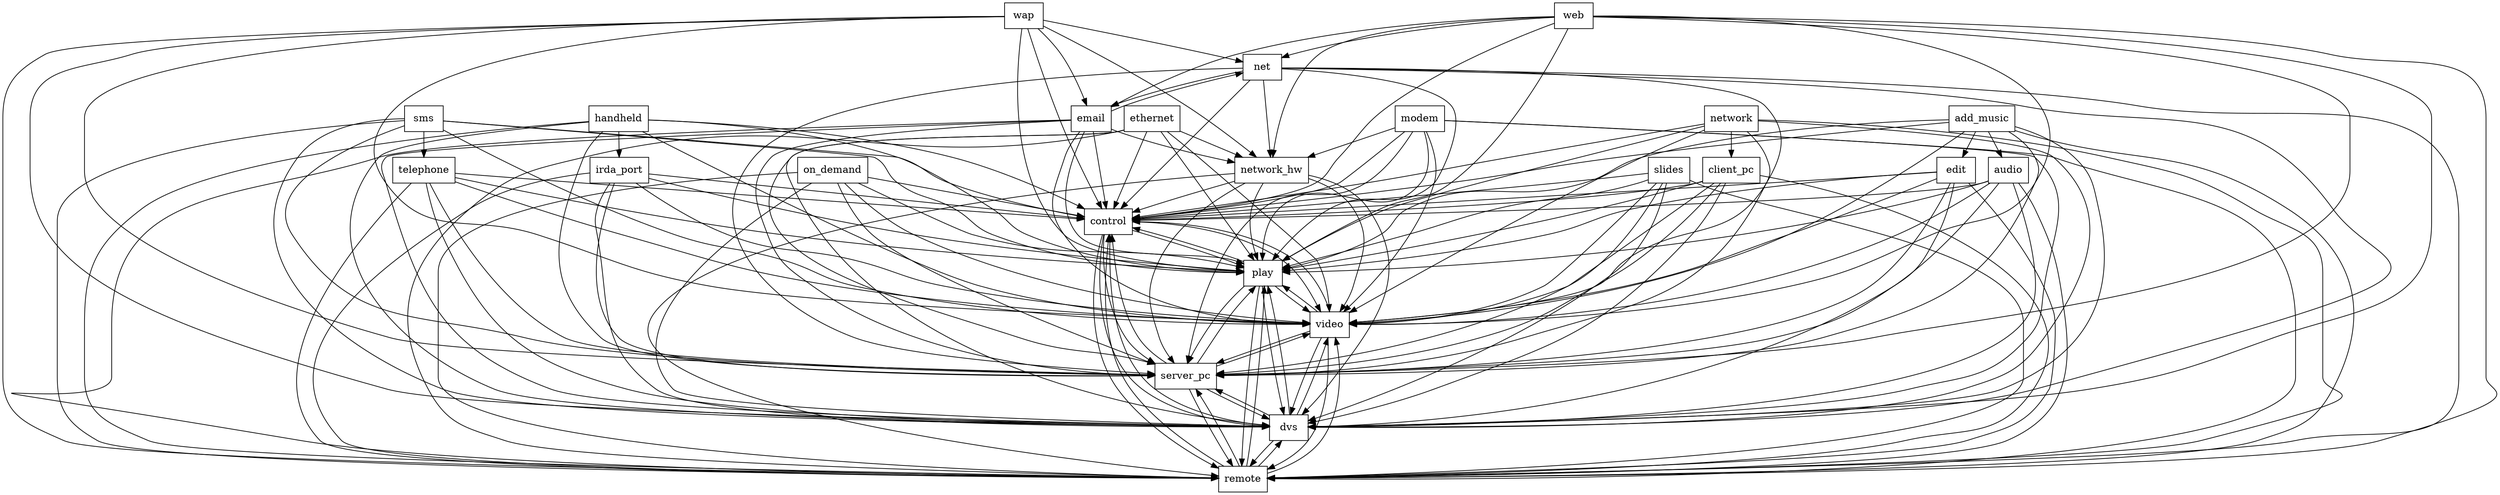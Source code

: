 digraph{
graph [rankdir=TB];
node [shape=box];
edge [arrowhead=normal];
0[label="wap",]
1[label="control",]
2[label="modem",]
3[label="slides",]
4[label="audio",]
5[label="handheld",]
6[label="play",]
7[label="edit",]
8[label="web",]
9[label="remote",]
10[label="net",]
11[label="sms",]
12[label="network",]
13[label="ethernet",]
14[label="on_demand",]
15[label="email",]
16[label="dvs",]
17[label="network_hw",]
18[label="irda_port",]
19[label="server_pc",]
20[label="add_music",]
21[label="client_pc",]
22[label="telephone",]
23[label="video",]
0->1[label="",]
0->6[label="",]
0->9[label="",]
0->10[label="",]
0->15[label="",]
0->16[label="",]
0->17[label="",]
0->19[label="",]
0->23[label="",]
1->6[label="",]
1->9[label="",]
1->16[label="",]
1->19[label="",]
1->23[label="",]
2->1[label="",]
2->6[label="",]
2->9[label="",]
2->16[label="",]
2->17[label="",]
2->19[label="",]
2->23[label="",]
3->1[label="",]
3->6[label="",]
3->9[label="",]
3->16[label="",]
3->19[label="",]
3->23[label="",]
4->1[label="",]
4->6[label="",]
4->9[label="",]
4->16[label="",]
4->19[label="",]
4->23[label="",]
5->1[label="",]
5->6[label="",]
5->9[label="",]
5->16[label="",]
5->18[label="",]
5->19[label="",]
5->23[label="",]
6->1[label="",]
6->9[label="",]
6->16[label="",]
6->19[label="",]
6->23[label="",]
7->1[label="",]
7->6[label="",]
7->9[label="",]
7->16[label="",]
7->19[label="",]
7->23[label="",]
8->1[label="",]
8->6[label="",]
8->9[label="",]
8->10[label="",]
8->15[label="",]
8->16[label="",]
8->17[label="",]
8->19[label="",]
8->23[label="",]
9->1[label="",]
9->6[label="",]
9->16[label="",]
9->19[label="",]
9->23[label="",]
10->1[label="",]
10->6[label="",]
10->9[label="",]
10->15[label="",]
10->16[label="",]
10->17[label="",]
10->19[label="",]
10->23[label="",]
11->1[label="",]
11->6[label="",]
11->9[label="",]
11->16[label="",]
11->19[label="",]
11->22[label="",]
11->23[label="",]
12->1[label="",]
12->6[label="",]
12->9[label="",]
12->16[label="",]
12->19[label="",]
12->21[label="",]
12->23[label="",]
13->1[label="",]
13->6[label="",]
13->9[label="",]
13->16[label="",]
13->17[label="",]
13->19[label="",]
13->23[label="",]
14->1[label="",]
14->6[label="",]
14->9[label="",]
14->16[label="",]
14->19[label="",]
14->23[label="",]
15->1[label="",]
15->6[label="",]
15->9[label="",]
15->10[label="",]
15->16[label="",]
15->17[label="",]
15->19[label="",]
15->23[label="",]
16->1[label="",]
16->6[label="",]
16->9[label="",]
16->19[label="",]
16->23[label="",]
17->1[label="",]
17->6[label="",]
17->9[label="",]
17->16[label="",]
17->19[label="",]
17->23[label="",]
18->1[label="",]
18->6[label="",]
18->9[label="",]
18->16[label="",]
18->19[label="",]
18->23[label="",]
19->1[label="",]
19->6[label="",]
19->9[label="",]
19->16[label="",]
19->23[label="",]
20->1[label="",]
20->4[label="",]
20->6[label="",]
20->7[label="",]
20->9[label="",]
20->16[label="",]
20->19[label="",]
20->23[label="",]
21->1[label="",]
21->6[label="",]
21->9[label="",]
21->16[label="",]
21->19[label="",]
21->23[label="",]
22->1[label="",]
22->6[label="",]
22->9[label="",]
22->16[label="",]
22->19[label="",]
22->23[label="",]
23->1[label="",]
23->6[label="",]
23->9[label="",]
23->16[label="",]
23->19[label="",]
}
